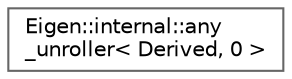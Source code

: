 digraph "类继承关系图"
{
 // LATEX_PDF_SIZE
  bgcolor="transparent";
  edge [fontname=Helvetica,fontsize=10,labelfontname=Helvetica,labelfontsize=10];
  node [fontname=Helvetica,fontsize=10,shape=box,height=0.2,width=0.4];
  rankdir="LR";
  Node0 [id="Node000000",label="Eigen::internal::any\l_unroller\< Derived, 0 \>",height=0.2,width=0.4,color="grey40", fillcolor="white", style="filled",URL="$struct_eigen_1_1internal_1_1any__unroller_3_01_derived_00_010_01_4.html",tooltip=" "];
}
